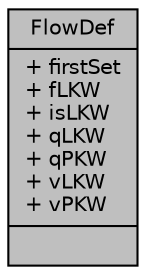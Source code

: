digraph "FlowDef"
{
  edge [fontname="Helvetica",fontsize="10",labelfontname="Helvetica",labelfontsize="10"];
  node [fontname="Helvetica",fontsize="10",shape=record];
  Node1 [label="{FlowDef\n|+ firstSet\l+ fLKW\l+ isLKW\l+ qLKW\l+ qPKW\l+ vLKW\l+ vPKW\l|}",height=0.2,width=0.4,color="black", fillcolor="grey75", style="filled", fontcolor="black"];
}
